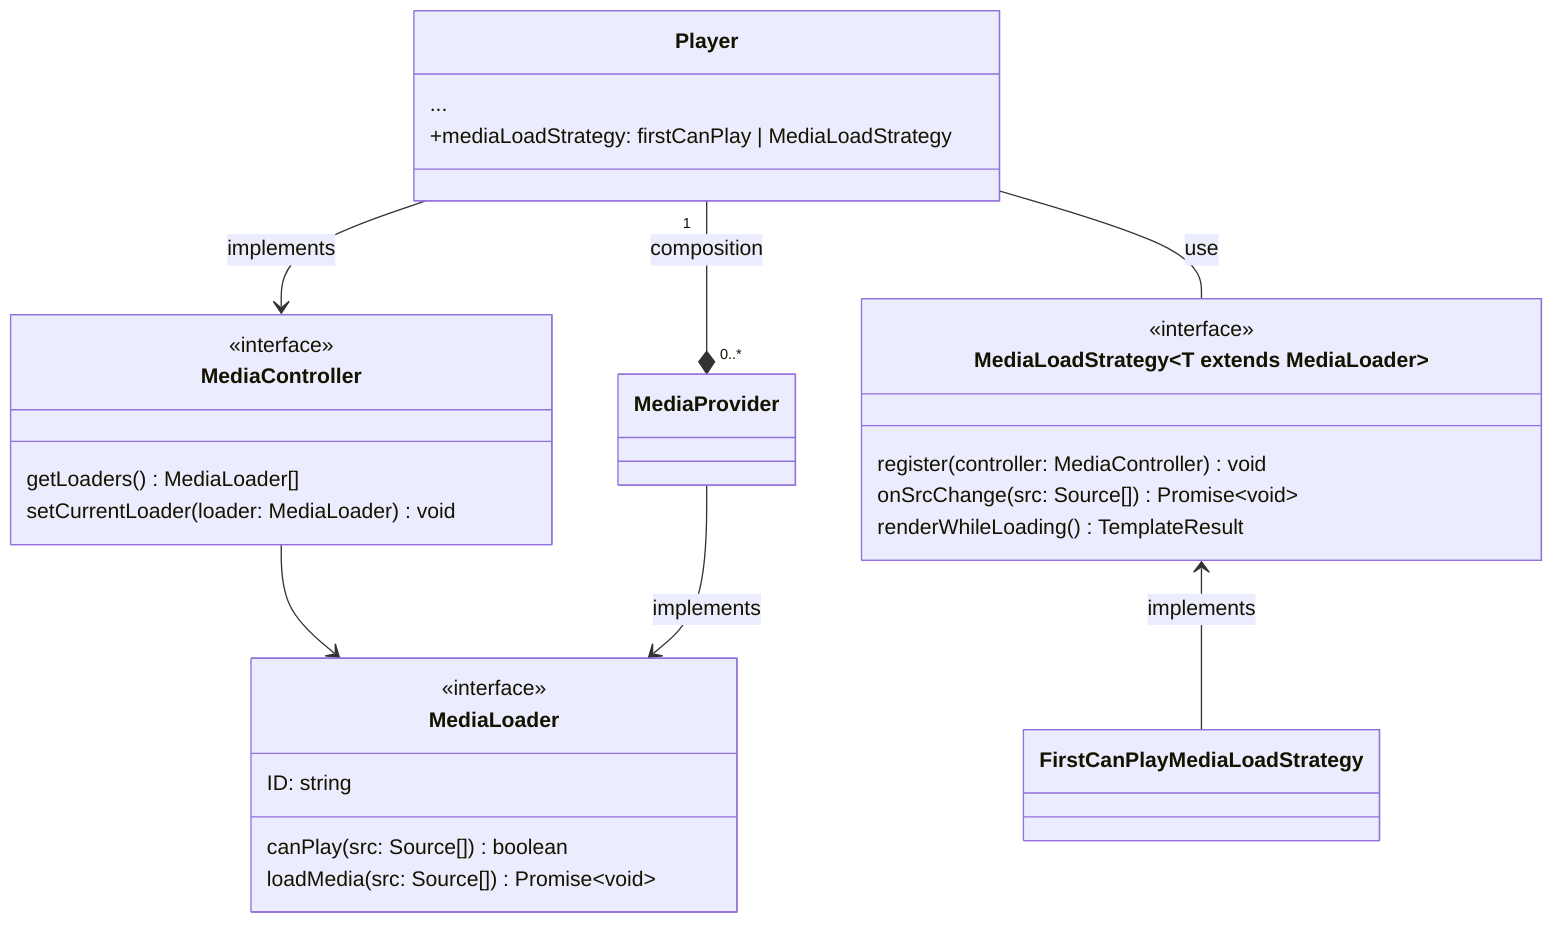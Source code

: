 classDiagram

class Player {
    ...
    +mediaLoadStrategy: firstCanPlay | MediaLoadStrategy
}

class MediaController {
    <<interface>>
    getLoaders() MediaLoader[]
    setCurrentLoader(loader: MediaLoader) void
}

MediaController--> MediaLoader
Player --> MediaController: implements

class MediaLoader {
    <<interface>>
    ID: string
    canPlay(src: Source[]) boolean
    loadMedia(src: Source[]) Promise~void~
}

class MediaLoadStrategy~T extends MediaLoader~ {
    <<interface>>
    register(controller: MediaController) void
    onSrcChange(src: Source[]) Promise~void~
    renderWhileLoading() TemplateResult
}

class FirstCanPlayMediaLoadStrategy

MediaLoadStrategy <-- FirstCanPlayMediaLoadStrategy: implements

Player -- MediaLoadStrategy: use
Player "1" --* "0..*" MediaProvider: composition

MediaProvider --> MediaLoader: implements